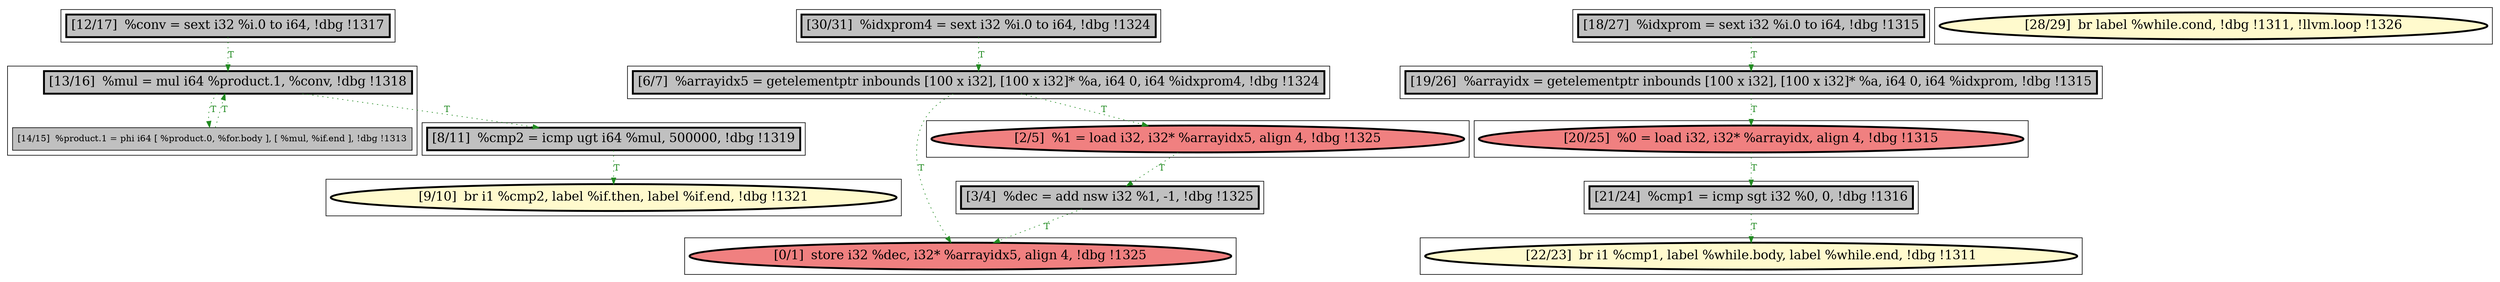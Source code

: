 
digraph G {



node234->node244 [style=dotted,color=forestgreen,label="T",fontcolor=forestgreen ]
node232->node230 [style=dotted,color=forestgreen,label="T",fontcolor=forestgreen ]
node241->node234 [style=dotted,color=forestgreen,label="T",fontcolor=forestgreen ]
node231->node233 [style=dotted,color=forestgreen,label="T",fontcolor=forestgreen ]
node233->node230 [style=dotted,color=forestgreen,label="T",fontcolor=forestgreen ]
node232->node231 [style=dotted,color=forestgreen,label="T",fontcolor=forestgreen ]
node239->node243 [style=dotted,color=forestgreen,label="T",fontcolor=forestgreen ]
node235->node241 [style=dotted,color=forestgreen,label="T",fontcolor=forestgreen ]
node241->node240 [style=dotted,color=forestgreen,label="T",fontcolor=forestgreen ]
node238->node236 [style=dotted,color=forestgreen,label="T",fontcolor=forestgreen ]
node242->node232 [style=dotted,color=forestgreen,label="T",fontcolor=forestgreen ]
node245->node238 [style=dotted,color=forestgreen,label="T",fontcolor=forestgreen ]
node243->node245 [style=dotted,color=forestgreen,label="T",fontcolor=forestgreen ]
node240->node241 [style=dotted,color=forestgreen,label="T",fontcolor=forestgreen ]


subgraph cluster13 {


node244 [penwidth=3.0,fontsize=20,fillcolor=lemonchiffon,label="[9/10]  br i1 %cmp2, label %if.then, label %if.end, !dbg !1321",shape=ellipse,style=filled ]



}

subgraph cluster11 {


node242 [penwidth=3.0,fontsize=20,fillcolor=grey,label="[30/31]  %idxprom4 = sext i32 %i.0 to i64, !dbg !1324",shape=rectangle,style=filled ]



}

subgraph cluster10 {


node241 [penwidth=3.0,fontsize=20,fillcolor=grey,label="[13/16]  %mul = mul i64 %product.1, %conv, !dbg !1318",shape=rectangle,style=filled ]
node240 [fillcolor=grey,label="[14/15]  %product.1 = phi i64 [ %product.0, %for.body ], [ %mul, %if.end ], !dbg !1313",shape=rectangle,style=filled ]



}

subgraph cluster9 {


node239 [penwidth=3.0,fontsize=20,fillcolor=grey,label="[18/27]  %idxprom = sext i32 %i.0 to i64, !dbg !1315",shape=rectangle,style=filled ]



}

subgraph cluster8 {


node238 [penwidth=3.0,fontsize=20,fillcolor=grey,label="[21/24]  %cmp1 = icmp sgt i32 %0, 0, !dbg !1316",shape=rectangle,style=filled ]



}

subgraph cluster7 {


node237 [penwidth=3.0,fontsize=20,fillcolor=lemonchiffon,label="[28/29]  br label %while.cond, !dbg !1311, !llvm.loop !1326",shape=ellipse,style=filled ]



}

subgraph cluster14 {


node245 [penwidth=3.0,fontsize=20,fillcolor=lightcoral,label="[20/25]  %0 = load i32, i32* %arrayidx, align 4, !dbg !1315",shape=ellipse,style=filled ]



}

subgraph cluster6 {


node236 [penwidth=3.0,fontsize=20,fillcolor=lemonchiffon,label="[22/23]  br i1 %cmp1, label %while.body, label %while.end, !dbg !1311",shape=ellipse,style=filled ]



}

subgraph cluster0 {


node230 [penwidth=3.0,fontsize=20,fillcolor=lightcoral,label="[0/1]  store i32 %dec, i32* %arrayidx5, align 4, !dbg !1325",shape=ellipse,style=filled ]



}

subgraph cluster12 {


node243 [penwidth=3.0,fontsize=20,fillcolor=grey,label="[19/26]  %arrayidx = getelementptr inbounds [100 x i32], [100 x i32]* %a, i64 0, i64 %idxprom, !dbg !1315",shape=rectangle,style=filled ]



}

subgraph cluster5 {


node235 [penwidth=3.0,fontsize=20,fillcolor=grey,label="[12/17]  %conv = sext i32 %i.0 to i64, !dbg !1317",shape=rectangle,style=filled ]



}

subgraph cluster1 {


node231 [penwidth=3.0,fontsize=20,fillcolor=lightcoral,label="[2/5]  %1 = load i32, i32* %arrayidx5, align 4, !dbg !1325",shape=ellipse,style=filled ]



}

subgraph cluster2 {


node232 [penwidth=3.0,fontsize=20,fillcolor=grey,label="[6/7]  %arrayidx5 = getelementptr inbounds [100 x i32], [100 x i32]* %a, i64 0, i64 %idxprom4, !dbg !1324",shape=rectangle,style=filled ]



}

subgraph cluster3 {


node233 [penwidth=3.0,fontsize=20,fillcolor=grey,label="[3/4]  %dec = add nsw i32 %1, -1, !dbg !1325",shape=rectangle,style=filled ]



}

subgraph cluster4 {


node234 [penwidth=3.0,fontsize=20,fillcolor=grey,label="[8/11]  %cmp2 = icmp ugt i64 %mul, 500000, !dbg !1319",shape=rectangle,style=filled ]



}

}
